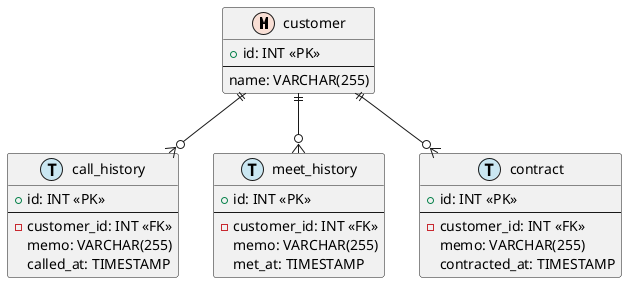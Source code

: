 @startuml

!define MASTER F9DFD5
!define TRANSACTION CAE7F2

entity "customer" as customer <<M,MASTER>> {
    + id: INT <<PK>>
    --
    name: VARCHAR(255)
}

entity "call_history" as call_history <<T,TRANSACTION>> {
    + id: INT <<PK>>
    --
    - customer_id: INT <<FK>>
    memo: VARCHAR(255)
    called_at: TIMESTAMP
}

entity "meet_history" as meet_history <<T,TRANSACTION>> {
    + id: INT <<PK>>
    --
    - customer_id: INT <<FK>>
    memo: VARCHAR(255)
    met_at: TIMESTAMP
}

entity "contract" as contract <<T,TRANSACTION>> {
    + id: INT <<PK>>
    --
    - customer_id: INT <<FK>>
    memo: VARCHAR(255)
    contracted_at: TIMESTAMP
}

customer ||-down-o{ call_history
customer ||-down-o{ meet_history
customer ||-down-o{ contract

@enduml